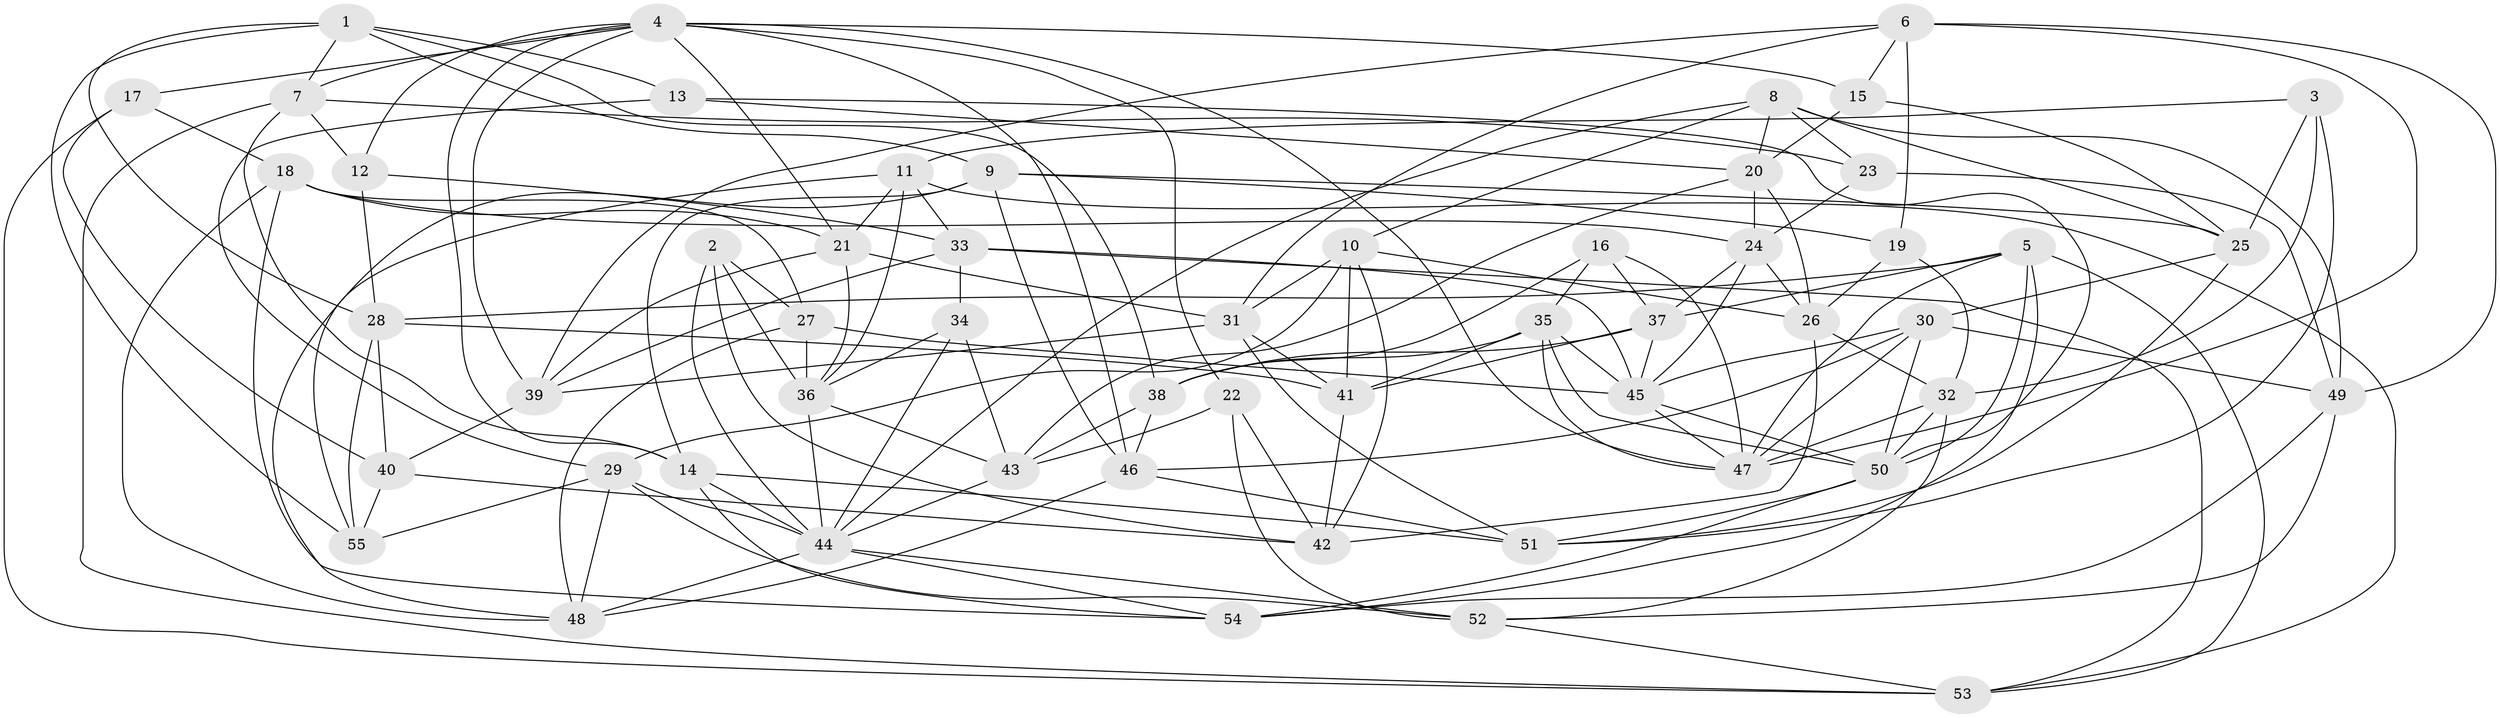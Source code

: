 // original degree distribution, {4: 1.0}
// Generated by graph-tools (version 1.1) at 2025/50/03/09/25 03:50:46]
// undirected, 55 vertices, 160 edges
graph export_dot {
graph [start="1"]
  node [color=gray90,style=filled];
  1;
  2;
  3;
  4;
  5;
  6;
  7;
  8;
  9;
  10;
  11;
  12;
  13;
  14;
  15;
  16;
  17;
  18;
  19;
  20;
  21;
  22;
  23;
  24;
  25;
  26;
  27;
  28;
  29;
  30;
  31;
  32;
  33;
  34;
  35;
  36;
  37;
  38;
  39;
  40;
  41;
  42;
  43;
  44;
  45;
  46;
  47;
  48;
  49;
  50;
  51;
  52;
  53;
  54;
  55;
  1 -- 7 [weight=1.0];
  1 -- 9 [weight=1.0];
  1 -- 13 [weight=1.0];
  1 -- 28 [weight=1.0];
  1 -- 38 [weight=1.0];
  1 -- 55 [weight=1.0];
  2 -- 27 [weight=1.0];
  2 -- 36 [weight=1.0];
  2 -- 42 [weight=1.0];
  2 -- 44 [weight=1.0];
  3 -- 11 [weight=1.0];
  3 -- 25 [weight=1.0];
  3 -- 32 [weight=1.0];
  3 -- 51 [weight=1.0];
  4 -- 7 [weight=1.0];
  4 -- 12 [weight=1.0];
  4 -- 14 [weight=1.0];
  4 -- 15 [weight=1.0];
  4 -- 17 [weight=1.0];
  4 -- 21 [weight=1.0];
  4 -- 22 [weight=1.0];
  4 -- 39 [weight=1.0];
  4 -- 46 [weight=1.0];
  4 -- 47 [weight=1.0];
  5 -- 28 [weight=1.0];
  5 -- 37 [weight=1.0];
  5 -- 47 [weight=1.0];
  5 -- 50 [weight=1.0];
  5 -- 53 [weight=1.0];
  5 -- 54 [weight=1.0];
  6 -- 15 [weight=1.0];
  6 -- 19 [weight=1.0];
  6 -- 31 [weight=1.0];
  6 -- 39 [weight=1.0];
  6 -- 47 [weight=1.0];
  6 -- 49 [weight=1.0];
  7 -- 12 [weight=1.0];
  7 -- 14 [weight=1.0];
  7 -- 23 [weight=1.0];
  7 -- 53 [weight=1.0];
  8 -- 10 [weight=1.0];
  8 -- 20 [weight=1.0];
  8 -- 23 [weight=1.0];
  8 -- 25 [weight=1.0];
  8 -- 44 [weight=1.0];
  8 -- 49 [weight=1.0];
  9 -- 14 [weight=1.0];
  9 -- 19 [weight=1.0];
  9 -- 25 [weight=1.0];
  9 -- 46 [weight=1.0];
  9 -- 48 [weight=1.0];
  10 -- 26 [weight=1.0];
  10 -- 29 [weight=1.0];
  10 -- 31 [weight=1.0];
  10 -- 41 [weight=1.0];
  10 -- 42 [weight=1.0];
  11 -- 21 [weight=1.0];
  11 -- 33 [weight=1.0];
  11 -- 36 [weight=1.0];
  11 -- 53 [weight=1.0];
  11 -- 55 [weight=1.0];
  12 -- 28 [weight=1.0];
  12 -- 33 [weight=1.0];
  13 -- 20 [weight=1.0];
  13 -- 29 [weight=1.0];
  13 -- 50 [weight=1.0];
  14 -- 44 [weight=1.0];
  14 -- 51 [weight=1.0];
  14 -- 54 [weight=1.0];
  15 -- 20 [weight=1.0];
  15 -- 25 [weight=1.0];
  16 -- 35 [weight=1.0];
  16 -- 37 [weight=1.0];
  16 -- 38 [weight=1.0];
  16 -- 47 [weight=1.0];
  17 -- 18 [weight=1.0];
  17 -- 40 [weight=1.0];
  17 -- 53 [weight=1.0];
  18 -- 21 [weight=1.0];
  18 -- 24 [weight=1.0];
  18 -- 27 [weight=1.0];
  18 -- 48 [weight=1.0];
  18 -- 54 [weight=1.0];
  19 -- 26 [weight=1.0];
  19 -- 32 [weight=1.0];
  20 -- 24 [weight=1.0];
  20 -- 26 [weight=1.0];
  20 -- 43 [weight=1.0];
  21 -- 31 [weight=1.0];
  21 -- 36 [weight=1.0];
  21 -- 39 [weight=1.0];
  22 -- 42 [weight=1.0];
  22 -- 43 [weight=1.0];
  22 -- 52 [weight=1.0];
  23 -- 24 [weight=1.0];
  23 -- 49 [weight=1.0];
  24 -- 26 [weight=1.0];
  24 -- 37 [weight=1.0];
  24 -- 45 [weight=1.0];
  25 -- 30 [weight=1.0];
  25 -- 51 [weight=1.0];
  26 -- 32 [weight=1.0];
  26 -- 42 [weight=1.0];
  27 -- 36 [weight=2.0];
  27 -- 45 [weight=1.0];
  27 -- 48 [weight=1.0];
  28 -- 40 [weight=1.0];
  28 -- 41 [weight=1.0];
  28 -- 55 [weight=1.0];
  29 -- 44 [weight=1.0];
  29 -- 48 [weight=1.0];
  29 -- 52 [weight=1.0];
  29 -- 55 [weight=1.0];
  30 -- 45 [weight=1.0];
  30 -- 46 [weight=1.0];
  30 -- 47 [weight=1.0];
  30 -- 49 [weight=1.0];
  30 -- 50 [weight=1.0];
  31 -- 39 [weight=1.0];
  31 -- 41 [weight=1.0];
  31 -- 51 [weight=1.0];
  32 -- 47 [weight=1.0];
  32 -- 50 [weight=1.0];
  32 -- 52 [weight=1.0];
  33 -- 34 [weight=1.0];
  33 -- 39 [weight=1.0];
  33 -- 45 [weight=1.0];
  33 -- 53 [weight=1.0];
  34 -- 36 [weight=1.0];
  34 -- 43 [weight=1.0];
  34 -- 44 [weight=1.0];
  35 -- 38 [weight=1.0];
  35 -- 41 [weight=1.0];
  35 -- 45 [weight=1.0];
  35 -- 47 [weight=1.0];
  35 -- 50 [weight=1.0];
  36 -- 43 [weight=1.0];
  36 -- 44 [weight=1.0];
  37 -- 38 [weight=1.0];
  37 -- 41 [weight=1.0];
  37 -- 45 [weight=1.0];
  38 -- 43 [weight=1.0];
  38 -- 46 [weight=1.0];
  39 -- 40 [weight=1.0];
  40 -- 42 [weight=1.0];
  40 -- 55 [weight=2.0];
  41 -- 42 [weight=1.0];
  43 -- 44 [weight=1.0];
  44 -- 48 [weight=1.0];
  44 -- 52 [weight=1.0];
  44 -- 54 [weight=1.0];
  45 -- 47 [weight=1.0];
  45 -- 50 [weight=1.0];
  46 -- 48 [weight=1.0];
  46 -- 51 [weight=1.0];
  49 -- 52 [weight=1.0];
  49 -- 54 [weight=1.0];
  50 -- 51 [weight=1.0];
  50 -- 54 [weight=1.0];
  52 -- 53 [weight=1.0];
}

